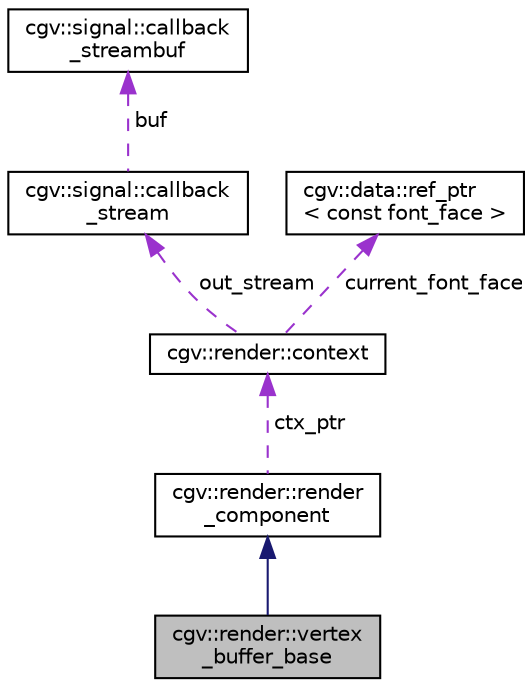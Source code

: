 digraph "cgv::render::vertex_buffer_base"
{
  bgcolor="transparent";
  edge [fontname="Helvetica",fontsize="10",labelfontname="Helvetica",labelfontsize="10"];
  node [fontname="Helvetica",fontsize="10",shape=record];
  Node1 [label="cgv::render::vertex\l_buffer_base",height=0.2,width=0.4,color="black", fillcolor="grey75", style="filled", fontcolor="black"];
  Node2 -> Node1 [dir="back",color="midnightblue",fontsize="10",style="solid",fontname="Helvetica"];
  Node2 [label="cgv::render::render\l_component",height=0.2,width=0.4,color="black",URL="$a00231.html",tooltip="base interface for all render components "];
  Node3 -> Node2 [dir="back",color="darkorchid3",fontsize="10",style="dashed",label=" ctx_ptr" ,fontname="Helvetica"];
  Node3 [label="cgv::render::context",height=0.2,width=0.4,color="black",URL="$a00223.html"];
  Node4 -> Node3 [dir="back",color="darkorchid3",fontsize="10",style="dashed",label=" out_stream" ,fontname="Helvetica"];
  Node4 [label="cgv::signal::callback\l_stream",height=0.2,width=0.4,color="black",URL="$a00245.html",tooltip="connect to the write signal of the callback stream in order to process all text written to the stream..."];
  Node5 -> Node4 [dir="back",color="darkorchid3",fontsize="10",style="dashed",label=" buf" ,fontname="Helvetica"];
  Node5 [label="cgv::signal::callback\l_streambuf",height=0.2,width=0.4,color="black",URL="$a00246.html",tooltip="simple implementation of a streambuf that sends all written text to the write signal that is referenc..."];
  Node6 -> Node3 [dir="back",color="darkorchid3",fontsize="10",style="dashed",label=" current_font_face" ,fontname="Helvetica"];
  Node6 [label="cgv::data::ref_ptr\l\< const font_face \>",height=0.2,width=0.4,color="black",URL="$a00075.html"];
}
